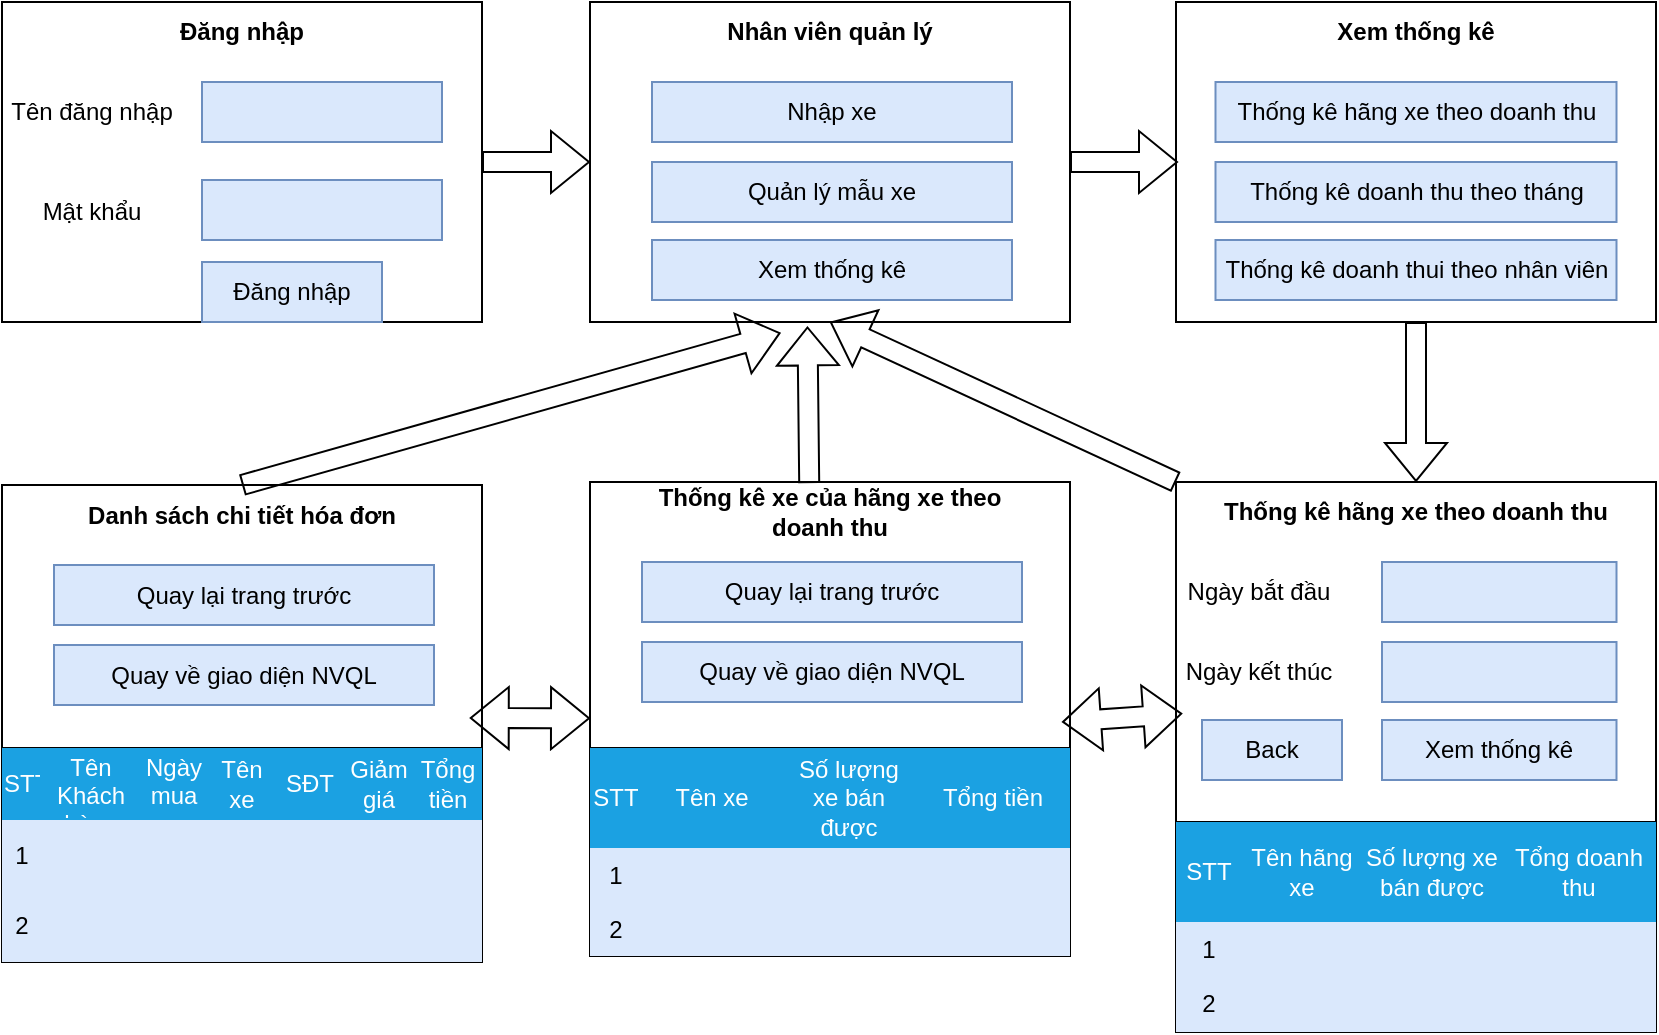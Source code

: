 <mxfile version="15.7.3" type="github">
  <diagram id="WJrlmK3pzfSMtfItPyl1" name="Page-1">
    <mxGraphModel dx="1038" dy="547" grid="1" gridSize="10" guides="1" tooltips="1" connect="1" arrows="1" fold="1" page="1" pageScale="1" pageWidth="827" pageHeight="1169" math="0" shadow="0">
      <root>
        <mxCell id="0" />
        <mxCell id="1" parent="0" />
        <mxCell id="QVAilVogzxP5J94PL00P-1" value="" style="rounded=0;whiteSpace=wrap;html=1;" vertex="1" parent="1">
          <mxGeometry y="80" width="240" height="160" as="geometry" />
        </mxCell>
        <mxCell id="QVAilVogzxP5J94PL00P-2" value="&lt;b&gt;Đăng nhập&lt;/b&gt;" style="text;html=1;align=center;verticalAlign=middle;whiteSpace=wrap;rounded=0;" vertex="1" parent="1">
          <mxGeometry x="80" y="80" width="80" height="30" as="geometry" />
        </mxCell>
        <mxCell id="QVAilVogzxP5J94PL00P-3" value="Tên đăng nhập" style="text;html=1;strokeColor=none;fillColor=none;align=center;verticalAlign=middle;whiteSpace=wrap;rounded=0;" vertex="1" parent="1">
          <mxGeometry y="120" width="90" height="30" as="geometry" />
        </mxCell>
        <mxCell id="QVAilVogzxP5J94PL00P-4" value="Mật khẩu" style="text;html=1;strokeColor=none;fillColor=none;align=center;verticalAlign=middle;whiteSpace=wrap;rounded=0;" vertex="1" parent="1">
          <mxGeometry y="170" width="90" height="30" as="geometry" />
        </mxCell>
        <mxCell id="QVAilVogzxP5J94PL00P-5" value="" style="rounded=0;whiteSpace=wrap;html=1;fillColor=#dae8fc;strokeColor=#6c8ebf;" vertex="1" parent="1">
          <mxGeometry x="100" y="120" width="120" height="30" as="geometry" />
        </mxCell>
        <mxCell id="QVAilVogzxP5J94PL00P-6" value="" style="rounded=0;whiteSpace=wrap;html=1;fillColor=#dae8fc;strokeColor=#6c8ebf;" vertex="1" parent="1">
          <mxGeometry x="100" y="169" width="120" height="30" as="geometry" />
        </mxCell>
        <mxCell id="QVAilVogzxP5J94PL00P-7" value="Đăng nhập" style="rounded=0;whiteSpace=wrap;html=1;fillColor=#dae8fc;strokeColor=#6c8ebf;" vertex="1" parent="1">
          <mxGeometry x="100" y="210" width="90" height="30" as="geometry" />
        </mxCell>
        <mxCell id="QVAilVogzxP5J94PL00P-8" value="" style="rounded=0;whiteSpace=wrap;html=1;" vertex="1" parent="1">
          <mxGeometry x="294" y="80" width="240" height="160" as="geometry" />
        </mxCell>
        <mxCell id="QVAilVogzxP5J94PL00P-9" value="&lt;b&gt;Nhân viên quản lý&lt;/b&gt;" style="text;html=1;strokeColor=none;fillColor=none;align=center;verticalAlign=middle;whiteSpace=wrap;rounded=0;" vertex="1" parent="1">
          <mxGeometry x="359" y="80" width="110" height="30" as="geometry" />
        </mxCell>
        <mxCell id="QVAilVogzxP5J94PL00P-10" value="Nhập xe" style="rounded=0;whiteSpace=wrap;html=1;fillColor=#dae8fc;strokeColor=#6c8ebf;" vertex="1" parent="1">
          <mxGeometry x="325" y="120" width="180" height="30" as="geometry" />
        </mxCell>
        <mxCell id="QVAilVogzxP5J94PL00P-11" value="Quản lý mẫu xe" style="rounded=0;whiteSpace=wrap;html=1;fillColor=#dae8fc;strokeColor=#6c8ebf;" vertex="1" parent="1">
          <mxGeometry x="325" y="160" width="180" height="30" as="geometry" />
        </mxCell>
        <mxCell id="QVAilVogzxP5J94PL00P-12" value="Xem thống kê" style="rounded=0;whiteSpace=wrap;html=1;fillColor=#dae8fc;strokeColor=#6c8ebf;" vertex="1" parent="1">
          <mxGeometry x="325" y="199" width="180" height="30" as="geometry" />
        </mxCell>
        <mxCell id="QVAilVogzxP5J94PL00P-13" value="" style="shape=flexArrow;endArrow=classic;html=1;rounded=0;exitX=1;exitY=0.5;exitDx=0;exitDy=0;entryX=0;entryY=0.5;entryDx=0;entryDy=0;" edge="1" parent="1" source="QVAilVogzxP5J94PL00P-1" target="QVAilVogzxP5J94PL00P-8">
          <mxGeometry width="50" height="50" relative="1" as="geometry">
            <mxPoint x="390" y="290" as="sourcePoint" />
            <mxPoint x="440" y="240" as="targetPoint" />
          </mxGeometry>
        </mxCell>
        <mxCell id="QVAilVogzxP5J94PL00P-14" value="" style="rounded=0;whiteSpace=wrap;html=1;" vertex="1" parent="1">
          <mxGeometry x="587" y="80" width="240" height="160" as="geometry" />
        </mxCell>
        <mxCell id="QVAilVogzxP5J94PL00P-15" value="" style="shape=flexArrow;endArrow=classic;html=1;rounded=0;exitX=1;exitY=0.5;exitDx=0;exitDy=0;entryX=0;entryY=0.5;entryDx=0;entryDy=0;" edge="1" parent="1">
          <mxGeometry width="50" height="50" relative="1" as="geometry">
            <mxPoint x="534" y="160" as="sourcePoint" />
            <mxPoint x="588" y="160" as="targetPoint" />
          </mxGeometry>
        </mxCell>
        <mxCell id="QVAilVogzxP5J94PL00P-16" value="&lt;b&gt;Xem thống kê&lt;/b&gt;" style="text;html=1;strokeColor=none;fillColor=none;align=center;verticalAlign=middle;whiteSpace=wrap;rounded=0;" vertex="1" parent="1">
          <mxGeometry x="652" y="80" width="110" height="30" as="geometry" />
        </mxCell>
        <mxCell id="QVAilVogzxP5J94PL00P-17" value="Thống kê hãng xe theo doanh thu" style="rounded=0;whiteSpace=wrap;html=1;fillColor=#dae8fc;strokeColor=#6c8ebf;" vertex="1" parent="1">
          <mxGeometry x="606.75" y="120" width="200.5" height="30" as="geometry" />
        </mxCell>
        <mxCell id="QVAilVogzxP5J94PL00P-18" value="Thống kê doanh thu theo tháng" style="rounded=0;whiteSpace=wrap;html=1;fillColor=#dae8fc;strokeColor=#6c8ebf;" vertex="1" parent="1">
          <mxGeometry x="606.75" y="160" width="200.5" height="30" as="geometry" />
        </mxCell>
        <mxCell id="QVAilVogzxP5J94PL00P-19" value="Thống kê doanh thui theo nhân viên" style="rounded=0;whiteSpace=wrap;html=1;fillColor=#dae8fc;strokeColor=#6c8ebf;" vertex="1" parent="1">
          <mxGeometry x="606.75" y="199" width="200.5" height="30" as="geometry" />
        </mxCell>
        <mxCell id="QVAilVogzxP5J94PL00P-20" value="" style="rounded=0;whiteSpace=wrap;html=1;" vertex="1" parent="1">
          <mxGeometry x="587" y="320" width="240" height="270" as="geometry" />
        </mxCell>
        <mxCell id="QVAilVogzxP5J94PL00P-21" value="&lt;b&gt;Thống kê hãng xe theo doanh thu&lt;/b&gt;" style="text;html=1;strokeColor=none;fillColor=none;align=center;verticalAlign=middle;whiteSpace=wrap;rounded=0;" vertex="1" parent="1">
          <mxGeometry x="601" y="320" width="212" height="30" as="geometry" />
        </mxCell>
        <mxCell id="QVAilVogzxP5J94PL00P-22" value="" style="rounded=0;whiteSpace=wrap;html=1;fillColor=#dae8fc;strokeColor=#6c8ebf;" vertex="1" parent="1">
          <mxGeometry x="690" y="360" width="117.25" height="30" as="geometry" />
        </mxCell>
        <mxCell id="QVAilVogzxP5J94PL00P-23" value="" style="rounded=0;whiteSpace=wrap;html=1;fillColor=#dae8fc;strokeColor=#6c8ebf;" vertex="1" parent="1">
          <mxGeometry x="690" y="400" width="117.25" height="30" as="geometry" />
        </mxCell>
        <mxCell id="QVAilVogzxP5J94PL00P-24" value="Xem thống kê" style="rounded=0;whiteSpace=wrap;html=1;fillColor=#dae8fc;strokeColor=#6c8ebf;" vertex="1" parent="1">
          <mxGeometry x="690" y="439" width="117.25" height="30" as="geometry" />
        </mxCell>
        <mxCell id="QVAilVogzxP5J94PL00P-26" value="Ngày bắt đầu" style="text;html=1;strokeColor=none;fillColor=none;align=center;verticalAlign=middle;whiteSpace=wrap;rounded=0;" vertex="1" parent="1">
          <mxGeometry x="587" y="360" width="83" height="30" as="geometry" />
        </mxCell>
        <mxCell id="QVAilVogzxP5J94PL00P-27" value="Ngày kết thúc" style="text;html=1;strokeColor=none;fillColor=none;align=center;verticalAlign=middle;whiteSpace=wrap;rounded=0;" vertex="1" parent="1">
          <mxGeometry x="587" y="400" width="83" height="30" as="geometry" />
        </mxCell>
        <mxCell id="QVAilVogzxP5J94PL00P-28" value="Back" style="rounded=0;whiteSpace=wrap;html=1;fillColor=#dae8fc;strokeColor=#6c8ebf;" vertex="1" parent="1">
          <mxGeometry x="600" y="439" width="70" height="30" as="geometry" />
        </mxCell>
        <mxCell id="QVAilVogzxP5J94PL00P-29" value="" style="shape=table;startSize=0;container=1;collapsible=0;childLayout=tableLayout;" vertex="1" parent="1">
          <mxGeometry x="587" y="490" width="240" height="105" as="geometry" />
        </mxCell>
        <mxCell id="QVAilVogzxP5J94PL00P-30" value="" style="shape=partialRectangle;collapsible=0;dropTarget=0;pointerEvents=0;fillColor=none;top=0;left=0;bottom=0;right=0;points=[[0,0.5],[1,0.5]];portConstraint=eastwest;" vertex="1" parent="QVAilVogzxP5J94PL00P-29">
          <mxGeometry width="240" height="50" as="geometry" />
        </mxCell>
        <mxCell id="QVAilVogzxP5J94PL00P-31" value="STT" style="shape=partialRectangle;html=1;whiteSpace=wrap;connectable=0;overflow=hidden;fillColor=#1ba1e2;top=0;left=0;bottom=0;right=0;pointerEvents=1;fontColor=#ffffff;strokeColor=#006EAF;" vertex="1" parent="QVAilVogzxP5J94PL00P-30">
          <mxGeometry width="33" height="50" as="geometry">
            <mxRectangle width="33" height="50" as="alternateBounds" />
          </mxGeometry>
        </mxCell>
        <mxCell id="QVAilVogzxP5J94PL00P-32" value="Tên hãng xe" style="shape=partialRectangle;html=1;whiteSpace=wrap;connectable=0;overflow=hidden;fillColor=#1ba1e2;top=0;left=0;bottom=0;right=0;pointerEvents=1;fontColor=#ffffff;strokeColor=#006EAF;" vertex="1" parent="QVAilVogzxP5J94PL00P-30">
          <mxGeometry x="33" width="60" height="50" as="geometry">
            <mxRectangle width="60" height="50" as="alternateBounds" />
          </mxGeometry>
        </mxCell>
        <mxCell id="QVAilVogzxP5J94PL00P-33" value="Số lượng xe bán được" style="shape=partialRectangle;html=1;whiteSpace=wrap;connectable=0;overflow=hidden;fillColor=#1ba1e2;top=0;left=0;bottom=0;right=0;pointerEvents=1;fontColor=#ffffff;strokeColor=#006EAF;" vertex="1" parent="QVAilVogzxP5J94PL00P-30">
          <mxGeometry x="93" width="70" height="50" as="geometry">
            <mxRectangle width="70" height="50" as="alternateBounds" />
          </mxGeometry>
        </mxCell>
        <mxCell id="QVAilVogzxP5J94PL00P-34" value="Tổng doanh thu" style="shape=partialRectangle;html=1;whiteSpace=wrap;connectable=0;overflow=hidden;fillColor=#1ba1e2;top=0;left=0;bottom=0;right=0;pointerEvents=1;fontColor=#ffffff;strokeColor=#006EAF;" vertex="1" parent="QVAilVogzxP5J94PL00P-30">
          <mxGeometry x="163" width="77" height="50" as="geometry">
            <mxRectangle width="77" height="50" as="alternateBounds" />
          </mxGeometry>
        </mxCell>
        <mxCell id="QVAilVogzxP5J94PL00P-35" value="" style="shape=partialRectangle;collapsible=0;dropTarget=0;pointerEvents=0;fillColor=none;top=0;left=0;bottom=0;right=0;points=[[0,0.5],[1,0.5]];portConstraint=eastwest;" vertex="1" parent="QVAilVogzxP5J94PL00P-29">
          <mxGeometry y="50" width="240" height="27" as="geometry" />
        </mxCell>
        <mxCell id="QVAilVogzxP5J94PL00P-36" value="1" style="shape=partialRectangle;html=1;whiteSpace=wrap;connectable=0;overflow=hidden;fillColor=#dae8fc;top=0;left=0;bottom=0;right=0;pointerEvents=1;strokeColor=#6c8ebf;" vertex="1" parent="QVAilVogzxP5J94PL00P-35">
          <mxGeometry width="33" height="27" as="geometry">
            <mxRectangle width="33" height="27" as="alternateBounds" />
          </mxGeometry>
        </mxCell>
        <mxCell id="QVAilVogzxP5J94PL00P-37" value="" style="shape=partialRectangle;html=1;whiteSpace=wrap;connectable=0;overflow=hidden;fillColor=#dae8fc;top=0;left=0;bottom=0;right=0;pointerEvents=1;strokeColor=#6c8ebf;" vertex="1" parent="QVAilVogzxP5J94PL00P-35">
          <mxGeometry x="33" width="60" height="27" as="geometry">
            <mxRectangle width="60" height="27" as="alternateBounds" />
          </mxGeometry>
        </mxCell>
        <mxCell id="QVAilVogzxP5J94PL00P-38" value="" style="shape=partialRectangle;html=1;whiteSpace=wrap;connectable=0;overflow=hidden;fillColor=#dae8fc;top=0;left=0;bottom=0;right=0;pointerEvents=1;strokeColor=#6c8ebf;" vertex="1" parent="QVAilVogzxP5J94PL00P-35">
          <mxGeometry x="93" width="70" height="27" as="geometry">
            <mxRectangle width="70" height="27" as="alternateBounds" />
          </mxGeometry>
        </mxCell>
        <mxCell id="QVAilVogzxP5J94PL00P-39" value="" style="shape=partialRectangle;html=1;whiteSpace=wrap;connectable=0;overflow=hidden;fillColor=#dae8fc;top=0;left=0;bottom=0;right=0;pointerEvents=1;strokeColor=#6c8ebf;" vertex="1" parent="QVAilVogzxP5J94PL00P-35">
          <mxGeometry x="163" width="77" height="27" as="geometry">
            <mxRectangle width="77" height="27" as="alternateBounds" />
          </mxGeometry>
        </mxCell>
        <mxCell id="QVAilVogzxP5J94PL00P-40" value="" style="shape=partialRectangle;collapsible=0;dropTarget=0;pointerEvents=0;fillColor=none;top=0;left=0;bottom=0;right=0;points=[[0,0.5],[1,0.5]];portConstraint=eastwest;" vertex="1" parent="QVAilVogzxP5J94PL00P-29">
          <mxGeometry y="77" width="240" height="28" as="geometry" />
        </mxCell>
        <mxCell id="QVAilVogzxP5J94PL00P-41" value="2" style="shape=partialRectangle;html=1;whiteSpace=wrap;connectable=0;overflow=hidden;fillColor=#dae8fc;top=0;left=0;bottom=0;right=0;pointerEvents=1;strokeColor=#6c8ebf;" vertex="1" parent="QVAilVogzxP5J94PL00P-40">
          <mxGeometry width="33" height="28" as="geometry">
            <mxRectangle width="33" height="28" as="alternateBounds" />
          </mxGeometry>
        </mxCell>
        <mxCell id="QVAilVogzxP5J94PL00P-42" value="" style="shape=partialRectangle;html=1;whiteSpace=wrap;connectable=0;overflow=hidden;fillColor=#dae8fc;top=0;left=0;bottom=0;right=0;pointerEvents=1;strokeColor=#6c8ebf;" vertex="1" parent="QVAilVogzxP5J94PL00P-40">
          <mxGeometry x="33" width="60" height="28" as="geometry">
            <mxRectangle width="60" height="28" as="alternateBounds" />
          </mxGeometry>
        </mxCell>
        <mxCell id="QVAilVogzxP5J94PL00P-43" value="" style="shape=partialRectangle;html=1;whiteSpace=wrap;connectable=0;overflow=hidden;fillColor=#dae8fc;top=0;left=0;bottom=0;right=0;pointerEvents=1;strokeColor=#6c8ebf;" vertex="1" parent="QVAilVogzxP5J94PL00P-40">
          <mxGeometry x="93" width="70" height="28" as="geometry">
            <mxRectangle width="70" height="28" as="alternateBounds" />
          </mxGeometry>
        </mxCell>
        <mxCell id="QVAilVogzxP5J94PL00P-44" value="" style="shape=partialRectangle;html=1;whiteSpace=wrap;connectable=0;overflow=hidden;fillColor=#dae8fc;top=0;left=0;bottom=0;right=0;pointerEvents=1;strokeColor=#6c8ebf;" vertex="1" parent="QVAilVogzxP5J94PL00P-40">
          <mxGeometry x="163" width="77" height="28" as="geometry">
            <mxRectangle width="77" height="28" as="alternateBounds" />
          </mxGeometry>
        </mxCell>
        <mxCell id="QVAilVogzxP5J94PL00P-50" value="" style="shape=flexArrow;endArrow=classic;html=1;rounded=0;exitX=0.5;exitY=1;exitDx=0;exitDy=0;entryX=0.5;entryY=0;entryDx=0;entryDy=0;" edge="1" parent="1" source="QVAilVogzxP5J94PL00P-14" target="QVAilVogzxP5J94PL00P-21">
          <mxGeometry width="50" height="50" relative="1" as="geometry">
            <mxPoint x="652" y="260" as="sourcePoint" />
            <mxPoint x="706" y="260" as="targetPoint" />
          </mxGeometry>
        </mxCell>
        <mxCell id="QVAilVogzxP5J94PL00P-51" value="" style="shape=flexArrow;endArrow=classic;html=1;rounded=0;entryX=0.5;entryY=1;entryDx=0;entryDy=0;exitX=0;exitY=0;exitDx=0;exitDy=0;" edge="1" parent="1" source="QVAilVogzxP5J94PL00P-20" target="QVAilVogzxP5J94PL00P-8">
          <mxGeometry width="50" height="50" relative="1" as="geometry">
            <mxPoint x="710" y="320" as="sourcePoint" />
            <mxPoint x="544" y="290" as="targetPoint" />
          </mxGeometry>
        </mxCell>
        <mxCell id="QVAilVogzxP5J94PL00P-52" value="" style="rounded=0;whiteSpace=wrap;html=1;" vertex="1" parent="1">
          <mxGeometry x="294" y="320" width="240" height="230" as="geometry" />
        </mxCell>
        <mxCell id="QVAilVogzxP5J94PL00P-53" value="&lt;b&gt;Thống kê xe của hãng xe theo doanh thu&lt;/b&gt;" style="text;html=1;strokeColor=none;fillColor=none;align=center;verticalAlign=middle;whiteSpace=wrap;rounded=0;" vertex="1" parent="1">
          <mxGeometry x="308" y="320" width="212" height="30" as="geometry" />
        </mxCell>
        <mxCell id="QVAilVogzxP5J94PL00P-54" value="Quay lại trang trước" style="rounded=0;whiteSpace=wrap;html=1;fillColor=#dae8fc;strokeColor=#6c8ebf;" vertex="1" parent="1">
          <mxGeometry x="320" y="360" width="190" height="30" as="geometry" />
        </mxCell>
        <mxCell id="QVAilVogzxP5J94PL00P-55" value="Quay về giao diện NVQL" style="rounded=0;whiteSpace=wrap;html=1;fillColor=#dae8fc;strokeColor=#6c8ebf;" vertex="1" parent="1">
          <mxGeometry x="320" y="400" width="190" height="30" as="geometry" />
        </mxCell>
        <mxCell id="QVAilVogzxP5J94PL00P-60" value="" style="shape=table;startSize=0;container=1;collapsible=0;childLayout=tableLayout;" vertex="1" parent="1">
          <mxGeometry x="294" y="453" width="240" height="104" as="geometry" />
        </mxCell>
        <mxCell id="QVAilVogzxP5J94PL00P-61" value="" style="shape=partialRectangle;collapsible=0;dropTarget=0;pointerEvents=0;fillColor=none;top=0;left=0;bottom=0;right=0;points=[[0,0.5],[1,0.5]];portConstraint=eastwest;" vertex="1" parent="QVAilVogzxP5J94PL00P-60">
          <mxGeometry width="240" height="50" as="geometry" />
        </mxCell>
        <mxCell id="QVAilVogzxP5J94PL00P-62" value="STT" style="shape=partialRectangle;html=1;whiteSpace=wrap;connectable=0;overflow=hidden;fillColor=#1ba1e2;top=0;left=0;bottom=0;right=0;pointerEvents=1;fontColor=#ffffff;strokeColor=#006EAF;" vertex="1" parent="QVAilVogzxP5J94PL00P-61">
          <mxGeometry width="26" height="50" as="geometry">
            <mxRectangle width="26" height="50" as="alternateBounds" />
          </mxGeometry>
        </mxCell>
        <mxCell id="QVAilVogzxP5J94PL00P-63" value="Tên xe" style="shape=partialRectangle;html=1;whiteSpace=wrap;connectable=0;overflow=hidden;fillColor=#1ba1e2;top=0;left=0;bottom=0;right=0;pointerEvents=1;fontColor=#ffffff;strokeColor=#006EAF;" vertex="1" parent="QVAilVogzxP5J94PL00P-61">
          <mxGeometry x="26" width="70" height="50" as="geometry">
            <mxRectangle width="70" height="50" as="alternateBounds" />
          </mxGeometry>
        </mxCell>
        <mxCell id="QVAilVogzxP5J94PL00P-64" value="Số lượng xe bán được" style="shape=partialRectangle;html=1;whiteSpace=wrap;connectable=0;overflow=hidden;fillColor=#1ba1e2;top=0;left=0;bottom=0;right=0;pointerEvents=1;fontColor=#ffffff;strokeColor=#006EAF;" vertex="1" parent="QVAilVogzxP5J94PL00P-61">
          <mxGeometry x="96" width="67" height="50" as="geometry">
            <mxRectangle width="67" height="50" as="alternateBounds" />
          </mxGeometry>
        </mxCell>
        <mxCell id="QVAilVogzxP5J94PL00P-65" value="Tổng tiền" style="shape=partialRectangle;html=1;whiteSpace=wrap;connectable=0;overflow=hidden;fillColor=#1ba1e2;top=0;left=0;bottom=0;right=0;pointerEvents=1;fontColor=#ffffff;strokeColor=#006EAF;" vertex="1" parent="QVAilVogzxP5J94PL00P-61">
          <mxGeometry x="163" width="77" height="50" as="geometry">
            <mxRectangle width="77" height="50" as="alternateBounds" />
          </mxGeometry>
        </mxCell>
        <mxCell id="QVAilVogzxP5J94PL00P-66" value="" style="shape=partialRectangle;collapsible=0;dropTarget=0;pointerEvents=0;fillColor=none;top=0;left=0;bottom=0;right=0;points=[[0,0.5],[1,0.5]];portConstraint=eastwest;" vertex="1" parent="QVAilVogzxP5J94PL00P-60">
          <mxGeometry y="50" width="240" height="27" as="geometry" />
        </mxCell>
        <mxCell id="QVAilVogzxP5J94PL00P-67" value="1" style="shape=partialRectangle;html=1;whiteSpace=wrap;connectable=0;overflow=hidden;fillColor=#dae8fc;top=0;left=0;bottom=0;right=0;pointerEvents=1;strokeColor=#6c8ebf;" vertex="1" parent="QVAilVogzxP5J94PL00P-66">
          <mxGeometry width="26" height="27" as="geometry">
            <mxRectangle width="26" height="27" as="alternateBounds" />
          </mxGeometry>
        </mxCell>
        <mxCell id="QVAilVogzxP5J94PL00P-68" value="" style="shape=partialRectangle;html=1;whiteSpace=wrap;connectable=0;overflow=hidden;fillColor=#dae8fc;top=0;left=0;bottom=0;right=0;pointerEvents=1;strokeColor=#6c8ebf;" vertex="1" parent="QVAilVogzxP5J94PL00P-66">
          <mxGeometry x="26" width="70" height="27" as="geometry">
            <mxRectangle width="70" height="27" as="alternateBounds" />
          </mxGeometry>
        </mxCell>
        <mxCell id="QVAilVogzxP5J94PL00P-69" value="" style="shape=partialRectangle;html=1;whiteSpace=wrap;connectable=0;overflow=hidden;fillColor=#dae8fc;top=0;left=0;bottom=0;right=0;pointerEvents=1;strokeColor=#6c8ebf;" vertex="1" parent="QVAilVogzxP5J94PL00P-66">
          <mxGeometry x="96" width="67" height="27" as="geometry">
            <mxRectangle width="67" height="27" as="alternateBounds" />
          </mxGeometry>
        </mxCell>
        <mxCell id="QVAilVogzxP5J94PL00P-70" value="" style="shape=partialRectangle;html=1;whiteSpace=wrap;connectable=0;overflow=hidden;fillColor=#dae8fc;top=0;left=0;bottom=0;right=0;pointerEvents=1;strokeColor=#6c8ebf;" vertex="1" parent="QVAilVogzxP5J94PL00P-66">
          <mxGeometry x="163" width="77" height="27" as="geometry">
            <mxRectangle width="77" height="27" as="alternateBounds" />
          </mxGeometry>
        </mxCell>
        <mxCell id="QVAilVogzxP5J94PL00P-76" value="" style="shape=partialRectangle;collapsible=0;dropTarget=0;pointerEvents=0;fillColor=none;top=0;left=0;bottom=0;right=0;points=[[0,0.5],[1,0.5]];portConstraint=eastwest;" vertex="1" parent="QVAilVogzxP5J94PL00P-60">
          <mxGeometry y="77" width="240" height="27" as="geometry" />
        </mxCell>
        <mxCell id="QVAilVogzxP5J94PL00P-77" value="2" style="shape=partialRectangle;html=1;whiteSpace=wrap;connectable=0;overflow=hidden;fillColor=#dae8fc;top=0;left=0;bottom=0;right=0;pointerEvents=1;strokeColor=#6c8ebf;" vertex="1" parent="QVAilVogzxP5J94PL00P-76">
          <mxGeometry width="26" height="27" as="geometry">
            <mxRectangle width="26" height="27" as="alternateBounds" />
          </mxGeometry>
        </mxCell>
        <mxCell id="QVAilVogzxP5J94PL00P-78" value="" style="shape=partialRectangle;html=1;whiteSpace=wrap;connectable=0;overflow=hidden;fillColor=#dae8fc;top=0;left=0;bottom=0;right=0;pointerEvents=1;strokeColor=#6c8ebf;" vertex="1" parent="QVAilVogzxP5J94PL00P-76">
          <mxGeometry x="26" width="70" height="27" as="geometry">
            <mxRectangle width="70" height="27" as="alternateBounds" />
          </mxGeometry>
        </mxCell>
        <mxCell id="QVAilVogzxP5J94PL00P-79" value="" style="shape=partialRectangle;html=1;whiteSpace=wrap;connectable=0;overflow=hidden;fillColor=#dae8fc;top=0;left=0;bottom=0;right=0;pointerEvents=1;strokeColor=#6c8ebf;" vertex="1" parent="QVAilVogzxP5J94PL00P-76">
          <mxGeometry x="96" width="67" height="27" as="geometry">
            <mxRectangle width="67" height="27" as="alternateBounds" />
          </mxGeometry>
        </mxCell>
        <mxCell id="QVAilVogzxP5J94PL00P-80" value="" style="shape=partialRectangle;html=1;whiteSpace=wrap;connectable=0;overflow=hidden;fillColor=#dae8fc;top=0;left=0;bottom=0;right=0;pointerEvents=1;strokeColor=#6c8ebf;" vertex="1" parent="QVAilVogzxP5J94PL00P-76">
          <mxGeometry x="163" width="77" height="27" as="geometry">
            <mxRectangle width="77" height="27" as="alternateBounds" />
          </mxGeometry>
        </mxCell>
        <mxCell id="QVAilVogzxP5J94PL00P-81" value="" style="shape=flexArrow;endArrow=classic;startArrow=classic;html=1;rounded=0;entryX=0.013;entryY=0.429;entryDx=0;entryDy=0;entryPerimeter=0;" edge="1" parent="1" target="QVAilVogzxP5J94PL00P-20">
          <mxGeometry width="100" height="100" relative="1" as="geometry">
            <mxPoint x="530" y="440" as="sourcePoint" />
            <mxPoint x="460" y="350" as="targetPoint" />
          </mxGeometry>
        </mxCell>
        <mxCell id="QVAilVogzxP5J94PL00P-82" value="" style="shape=flexArrow;endArrow=classic;html=1;rounded=0;entryX=0.453;entryY=1.014;entryDx=0;entryDy=0;entryPerimeter=0;exitX=0.451;exitY=0.02;exitDx=0;exitDy=0;exitPerimeter=0;" edge="1" parent="1" source="QVAilVogzxP5J94PL00P-53" target="QVAilVogzxP5J94PL00P-8">
          <mxGeometry width="50" height="50" relative="1" as="geometry">
            <mxPoint x="390" y="420" as="sourcePoint" />
            <mxPoint x="440" y="370" as="targetPoint" />
          </mxGeometry>
        </mxCell>
        <mxCell id="QVAilVogzxP5J94PL00P-103" value="" style="rounded=0;whiteSpace=wrap;html=1;" vertex="1" parent="1">
          <mxGeometry y="321.5" width="240" height="238.5" as="geometry" />
        </mxCell>
        <mxCell id="QVAilVogzxP5J94PL00P-104" value="&lt;b&gt;Danh sách chi tiết hóa đơn&lt;/b&gt;" style="text;html=1;strokeColor=none;fillColor=none;align=center;verticalAlign=middle;whiteSpace=wrap;rounded=0;" vertex="1" parent="1">
          <mxGeometry x="14" y="321.5" width="212" height="30" as="geometry" />
        </mxCell>
        <mxCell id="QVAilVogzxP5J94PL00P-105" value="Quay lại trang trước" style="rounded=0;whiteSpace=wrap;html=1;fillColor=#dae8fc;strokeColor=#6c8ebf;" vertex="1" parent="1">
          <mxGeometry x="26" y="361.5" width="190" height="30" as="geometry" />
        </mxCell>
        <mxCell id="QVAilVogzxP5J94PL00P-106" value="Quay về giao diện NVQL" style="rounded=0;whiteSpace=wrap;html=1;fillColor=#dae8fc;strokeColor=#6c8ebf;" vertex="1" parent="1">
          <mxGeometry x="26" y="401.5" width="190" height="30" as="geometry" />
        </mxCell>
        <mxCell id="QVAilVogzxP5J94PL00P-128" value="" style="shape=flexArrow;endArrow=classic;startArrow=classic;html=1;rounded=0;entryX=0.013;entryY=0.429;entryDx=0;entryDy=0;entryPerimeter=0;" edge="1" parent="1">
          <mxGeometry width="100" height="100" relative="1" as="geometry">
            <mxPoint x="233.88" y="438" as="sourcePoint" />
            <mxPoint x="294.0" y="438.12" as="targetPoint" />
          </mxGeometry>
        </mxCell>
        <mxCell id="QVAilVogzxP5J94PL00P-129" value="" style="shape=flexArrow;endArrow=classic;html=1;rounded=0;entryX=0.397;entryY=1.034;entryDx=0;entryDy=0;exitX=0.5;exitY=0;exitDx=0;exitDy=0;entryPerimeter=0;" edge="1" parent="1" source="QVAilVogzxP5J94PL00P-104" target="QVAilVogzxP5J94PL00P-8">
          <mxGeometry width="50" height="50" relative="1" as="geometry">
            <mxPoint x="206.5" y="330" as="sourcePoint" />
            <mxPoint x="33.5" y="250" as="targetPoint" />
          </mxGeometry>
        </mxCell>
        <mxCell id="QVAilVogzxP5J94PL00P-143" value="" style="shape=table;startSize=0;container=1;collapsible=0;childLayout=tableLayout;" vertex="1" parent="1">
          <mxGeometry y="453" width="240" height="107" as="geometry" />
        </mxCell>
        <mxCell id="QVAilVogzxP5J94PL00P-144" value="" style="shape=partialRectangle;collapsible=0;dropTarget=0;pointerEvents=0;fillColor=none;top=0;left=0;bottom=0;right=0;points=[[0,0.5],[1,0.5]];portConstraint=eastwest;" vertex="1" parent="QVAilVogzxP5J94PL00P-143">
          <mxGeometry width="240" height="36" as="geometry" />
        </mxCell>
        <mxCell id="QVAilVogzxP5J94PL00P-145" value="STT" style="shape=partialRectangle;html=1;whiteSpace=wrap;connectable=0;overflow=hidden;fillColor=#1ba1e2;top=0;left=0;bottom=0;right=0;pointerEvents=1;fontColor=#ffffff;strokeColor=#006EAF;" vertex="1" parent="QVAilVogzxP5J94PL00P-144">
          <mxGeometry width="20" height="36" as="geometry">
            <mxRectangle width="20" height="36" as="alternateBounds" />
          </mxGeometry>
        </mxCell>
        <mxCell id="QVAilVogzxP5J94PL00P-146" value="Tên Khách hàng" style="shape=partialRectangle;html=1;whiteSpace=wrap;connectable=0;overflow=hidden;fillColor=#1ba1e2;top=0;left=0;bottom=0;right=0;pointerEvents=1;fontColor=#ffffff;strokeColor=#006EAF;" vertex="1" parent="QVAilVogzxP5J94PL00P-144">
          <mxGeometry x="20" width="49" height="36" as="geometry">
            <mxRectangle width="49" height="36" as="alternateBounds" />
          </mxGeometry>
        </mxCell>
        <mxCell id="QVAilVogzxP5J94PL00P-147" value="Ngày mua xe" style="shape=partialRectangle;html=1;whiteSpace=wrap;connectable=0;overflow=hidden;fillColor=#1ba1e2;top=0;left=0;bottom=0;right=0;pointerEvents=1;fontColor=#ffffff;strokeColor=#006EAF;" vertex="1" parent="QVAilVogzxP5J94PL00P-144">
          <mxGeometry x="69" width="34" height="36" as="geometry">
            <mxRectangle width="34" height="36" as="alternateBounds" />
          </mxGeometry>
        </mxCell>
        <mxCell id="QVAilVogzxP5J94PL00P-148" value="Tên xe" style="shape=partialRectangle;html=1;whiteSpace=wrap;connectable=0;overflow=hidden;fillColor=#1ba1e2;top=0;left=0;bottom=0;right=0;pointerEvents=1;fontColor=#ffffff;strokeColor=#006EAF;" vertex="1" parent="QVAilVogzxP5J94PL00P-144">
          <mxGeometry x="103" width="34" height="36" as="geometry">
            <mxRectangle width="34" height="36" as="alternateBounds" />
          </mxGeometry>
        </mxCell>
        <mxCell id="QVAilVogzxP5J94PL00P-149" value="SĐT" style="shape=partialRectangle;html=1;whiteSpace=wrap;connectable=0;overflow=hidden;fillColor=#1ba1e2;top=0;left=0;bottom=0;right=0;pointerEvents=1;fontColor=#ffffff;strokeColor=#006EAF;" vertex="1" parent="QVAilVogzxP5J94PL00P-144">
          <mxGeometry x="137" width="34" height="36" as="geometry">
            <mxRectangle width="34" height="36" as="alternateBounds" />
          </mxGeometry>
        </mxCell>
        <mxCell id="QVAilVogzxP5J94PL00P-150" value="Giảm giá" style="shape=partialRectangle;html=1;whiteSpace=wrap;connectable=0;overflow=hidden;fillColor=#1ba1e2;top=0;left=0;bottom=0;right=0;pointerEvents=1;fontColor=#ffffff;strokeColor=#006EAF;" vertex="1" parent="QVAilVogzxP5J94PL00P-144">
          <mxGeometry x="171" width="35" height="36" as="geometry">
            <mxRectangle width="35" height="36" as="alternateBounds" />
          </mxGeometry>
        </mxCell>
        <mxCell id="QVAilVogzxP5J94PL00P-151" value="Tổng tiền" style="shape=partialRectangle;html=1;whiteSpace=wrap;connectable=0;overflow=hidden;fillColor=#1ba1e2;top=0;left=0;bottom=0;right=0;pointerEvents=1;fontColor=#ffffff;strokeColor=#006EAF;" vertex="1" parent="QVAilVogzxP5J94PL00P-144">
          <mxGeometry x="206" width="34" height="36" as="geometry">
            <mxRectangle width="34" height="36" as="alternateBounds" />
          </mxGeometry>
        </mxCell>
        <mxCell id="QVAilVogzxP5J94PL00P-152" value="" style="shape=partialRectangle;collapsible=0;dropTarget=0;pointerEvents=0;fillColor=none;top=0;left=0;bottom=0;right=0;points=[[0,0.5],[1,0.5]];portConstraint=eastwest;" vertex="1" parent="QVAilVogzxP5J94PL00P-143">
          <mxGeometry y="36" width="240" height="35" as="geometry" />
        </mxCell>
        <mxCell id="QVAilVogzxP5J94PL00P-153" value="1" style="shape=partialRectangle;html=1;whiteSpace=wrap;connectable=0;overflow=hidden;fillColor=#dae8fc;top=0;left=0;bottom=0;right=0;pointerEvents=1;strokeColor=#6c8ebf;" vertex="1" parent="QVAilVogzxP5J94PL00P-152">
          <mxGeometry width="20" height="35" as="geometry">
            <mxRectangle width="20" height="35" as="alternateBounds" />
          </mxGeometry>
        </mxCell>
        <mxCell id="QVAilVogzxP5J94PL00P-154" value="" style="shape=partialRectangle;html=1;whiteSpace=wrap;connectable=0;overflow=hidden;fillColor=#dae8fc;top=0;left=0;bottom=0;right=0;pointerEvents=1;strokeColor=#6c8ebf;" vertex="1" parent="QVAilVogzxP5J94PL00P-152">
          <mxGeometry x="20" width="49" height="35" as="geometry">
            <mxRectangle width="49" height="35" as="alternateBounds" />
          </mxGeometry>
        </mxCell>
        <mxCell id="QVAilVogzxP5J94PL00P-155" value="" style="shape=partialRectangle;html=1;whiteSpace=wrap;connectable=0;overflow=hidden;fillColor=#dae8fc;top=0;left=0;bottom=0;right=0;pointerEvents=1;strokeColor=#6c8ebf;" vertex="1" parent="QVAilVogzxP5J94PL00P-152">
          <mxGeometry x="69" width="34" height="35" as="geometry">
            <mxRectangle width="34" height="35" as="alternateBounds" />
          </mxGeometry>
        </mxCell>
        <mxCell id="QVAilVogzxP5J94PL00P-156" value="" style="shape=partialRectangle;html=1;whiteSpace=wrap;connectable=0;overflow=hidden;fillColor=#dae8fc;top=0;left=0;bottom=0;right=0;pointerEvents=1;strokeColor=#6c8ebf;" vertex="1" parent="QVAilVogzxP5J94PL00P-152">
          <mxGeometry x="103" width="34" height="35" as="geometry">
            <mxRectangle width="34" height="35" as="alternateBounds" />
          </mxGeometry>
        </mxCell>
        <mxCell id="QVAilVogzxP5J94PL00P-157" value="" style="shape=partialRectangle;html=1;whiteSpace=wrap;connectable=0;overflow=hidden;fillColor=#dae8fc;top=0;left=0;bottom=0;right=0;pointerEvents=1;strokeColor=#6c8ebf;" vertex="1" parent="QVAilVogzxP5J94PL00P-152">
          <mxGeometry x="137" width="34" height="35" as="geometry">
            <mxRectangle width="34" height="35" as="alternateBounds" />
          </mxGeometry>
        </mxCell>
        <mxCell id="QVAilVogzxP5J94PL00P-158" value="" style="shape=partialRectangle;html=1;whiteSpace=wrap;connectable=0;overflow=hidden;fillColor=#dae8fc;top=0;left=0;bottom=0;right=0;pointerEvents=1;strokeColor=#6c8ebf;" vertex="1" parent="QVAilVogzxP5J94PL00P-152">
          <mxGeometry x="171" width="35" height="35" as="geometry">
            <mxRectangle width="35" height="35" as="alternateBounds" />
          </mxGeometry>
        </mxCell>
        <mxCell id="QVAilVogzxP5J94PL00P-159" value="" style="shape=partialRectangle;html=1;whiteSpace=wrap;connectable=0;overflow=hidden;fillColor=#dae8fc;top=0;left=0;bottom=0;right=0;pointerEvents=1;strokeColor=#6c8ebf;" vertex="1" parent="QVAilVogzxP5J94PL00P-152">
          <mxGeometry x="206" width="34" height="35" as="geometry">
            <mxRectangle width="34" height="35" as="alternateBounds" />
          </mxGeometry>
        </mxCell>
        <mxCell id="QVAilVogzxP5J94PL00P-160" value="" style="shape=partialRectangle;collapsible=0;dropTarget=0;pointerEvents=0;fillColor=none;top=0;left=0;bottom=0;right=0;points=[[0,0.5],[1,0.5]];portConstraint=eastwest;" vertex="1" parent="QVAilVogzxP5J94PL00P-143">
          <mxGeometry y="71" width="240" height="36" as="geometry" />
        </mxCell>
        <mxCell id="QVAilVogzxP5J94PL00P-161" value="2" style="shape=partialRectangle;html=1;whiteSpace=wrap;connectable=0;overflow=hidden;fillColor=#dae8fc;top=0;left=0;bottom=0;right=0;pointerEvents=1;strokeColor=#6c8ebf;" vertex="1" parent="QVAilVogzxP5J94PL00P-160">
          <mxGeometry width="20" height="36" as="geometry">
            <mxRectangle width="20" height="36" as="alternateBounds" />
          </mxGeometry>
        </mxCell>
        <mxCell id="QVAilVogzxP5J94PL00P-162" value="" style="shape=partialRectangle;html=1;whiteSpace=wrap;connectable=0;overflow=hidden;fillColor=#dae8fc;top=0;left=0;bottom=0;right=0;pointerEvents=1;strokeColor=#6c8ebf;" vertex="1" parent="QVAilVogzxP5J94PL00P-160">
          <mxGeometry x="20" width="49" height="36" as="geometry">
            <mxRectangle width="49" height="36" as="alternateBounds" />
          </mxGeometry>
        </mxCell>
        <mxCell id="QVAilVogzxP5J94PL00P-163" value="" style="shape=partialRectangle;html=1;whiteSpace=wrap;connectable=0;overflow=hidden;fillColor=#dae8fc;top=0;left=0;bottom=0;right=0;pointerEvents=1;strokeColor=#6c8ebf;" vertex="1" parent="QVAilVogzxP5J94PL00P-160">
          <mxGeometry x="69" width="34" height="36" as="geometry">
            <mxRectangle width="34" height="36" as="alternateBounds" />
          </mxGeometry>
        </mxCell>
        <mxCell id="QVAilVogzxP5J94PL00P-164" value="" style="shape=partialRectangle;html=1;whiteSpace=wrap;connectable=0;overflow=hidden;fillColor=#dae8fc;top=0;left=0;bottom=0;right=0;pointerEvents=1;strokeColor=#6c8ebf;" vertex="1" parent="QVAilVogzxP5J94PL00P-160">
          <mxGeometry x="103" width="34" height="36" as="geometry">
            <mxRectangle width="34" height="36" as="alternateBounds" />
          </mxGeometry>
        </mxCell>
        <mxCell id="QVAilVogzxP5J94PL00P-165" value="" style="shape=partialRectangle;html=1;whiteSpace=wrap;connectable=0;overflow=hidden;fillColor=#dae8fc;top=0;left=0;bottom=0;right=0;pointerEvents=1;strokeColor=#6c8ebf;" vertex="1" parent="QVAilVogzxP5J94PL00P-160">
          <mxGeometry x="137" width="34" height="36" as="geometry">
            <mxRectangle width="34" height="36" as="alternateBounds" />
          </mxGeometry>
        </mxCell>
        <mxCell id="QVAilVogzxP5J94PL00P-166" value="" style="shape=partialRectangle;html=1;whiteSpace=wrap;connectable=0;overflow=hidden;fillColor=#dae8fc;top=0;left=0;bottom=0;right=0;pointerEvents=1;strokeColor=#6c8ebf;" vertex="1" parent="QVAilVogzxP5J94PL00P-160">
          <mxGeometry x="171" width="35" height="36" as="geometry">
            <mxRectangle width="35" height="36" as="alternateBounds" />
          </mxGeometry>
        </mxCell>
        <mxCell id="QVAilVogzxP5J94PL00P-167" value="" style="shape=partialRectangle;html=1;whiteSpace=wrap;connectable=0;overflow=hidden;fillColor=#dae8fc;top=0;left=0;bottom=0;right=0;pointerEvents=1;strokeColor=#6c8ebf;" vertex="1" parent="QVAilVogzxP5J94PL00P-160">
          <mxGeometry x="206" width="34" height="36" as="geometry">
            <mxRectangle width="34" height="36" as="alternateBounds" />
          </mxGeometry>
        </mxCell>
      </root>
    </mxGraphModel>
  </diagram>
</mxfile>
